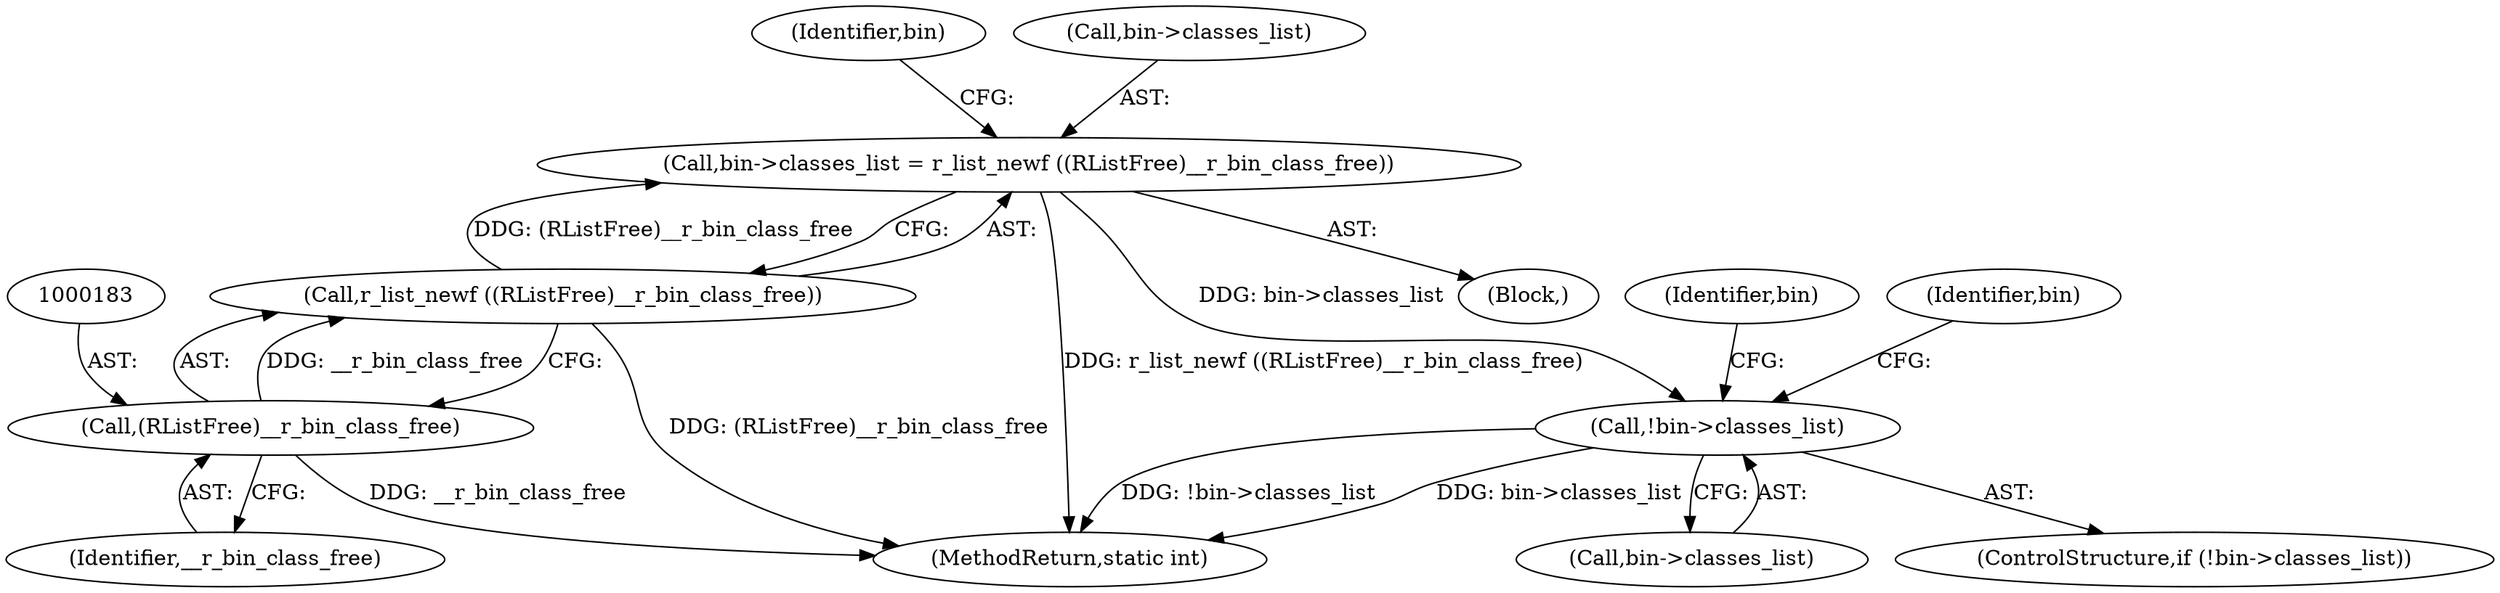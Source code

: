 digraph "0_radare2_ead645853a63bf83d8386702cad0cf23b31d7eeb@pointer" {
"1000186" [label="(Call,!bin->classes_list)"];
"1000177" [label="(Call,bin->classes_list = r_list_newf ((RListFree)__r_bin_class_free))"];
"1000181" [label="(Call,r_list_newf ((RListFree)__r_bin_class_free))"];
"1000182" [label="(Call,(RListFree)__r_bin_class_free)"];
"1000205" [label="(Identifier,bin)"];
"1000619" [label="(MethodReturn,static int)"];
"1000188" [label="(Identifier,bin)"];
"1000178" [label="(Call,bin->classes_list)"];
"1000187" [label="(Call,bin->classes_list)"];
"1000185" [label="(ControlStructure,if (!bin->classes_list))"];
"1000181" [label="(Call,r_list_newf ((RListFree)__r_bin_class_free))"];
"1000177" [label="(Call,bin->classes_list = r_list_newf ((RListFree)__r_bin_class_free))"];
"1000105" [label="(Block,)"];
"1000193" [label="(Identifier,bin)"];
"1000184" [label="(Identifier,__r_bin_class_free)"];
"1000182" [label="(Call,(RListFree)__r_bin_class_free)"];
"1000186" [label="(Call,!bin->classes_list)"];
"1000186" -> "1000185"  [label="AST: "];
"1000186" -> "1000187"  [label="CFG: "];
"1000187" -> "1000186"  [label="AST: "];
"1000193" -> "1000186"  [label="CFG: "];
"1000205" -> "1000186"  [label="CFG: "];
"1000186" -> "1000619"  [label="DDG: !bin->classes_list"];
"1000186" -> "1000619"  [label="DDG: bin->classes_list"];
"1000177" -> "1000186"  [label="DDG: bin->classes_list"];
"1000177" -> "1000105"  [label="AST: "];
"1000177" -> "1000181"  [label="CFG: "];
"1000178" -> "1000177"  [label="AST: "];
"1000181" -> "1000177"  [label="AST: "];
"1000188" -> "1000177"  [label="CFG: "];
"1000177" -> "1000619"  [label="DDG: r_list_newf ((RListFree)__r_bin_class_free)"];
"1000181" -> "1000177"  [label="DDG: (RListFree)__r_bin_class_free"];
"1000181" -> "1000182"  [label="CFG: "];
"1000182" -> "1000181"  [label="AST: "];
"1000181" -> "1000619"  [label="DDG: (RListFree)__r_bin_class_free"];
"1000182" -> "1000181"  [label="DDG: __r_bin_class_free"];
"1000182" -> "1000184"  [label="CFG: "];
"1000183" -> "1000182"  [label="AST: "];
"1000184" -> "1000182"  [label="AST: "];
"1000182" -> "1000619"  [label="DDG: __r_bin_class_free"];
}
